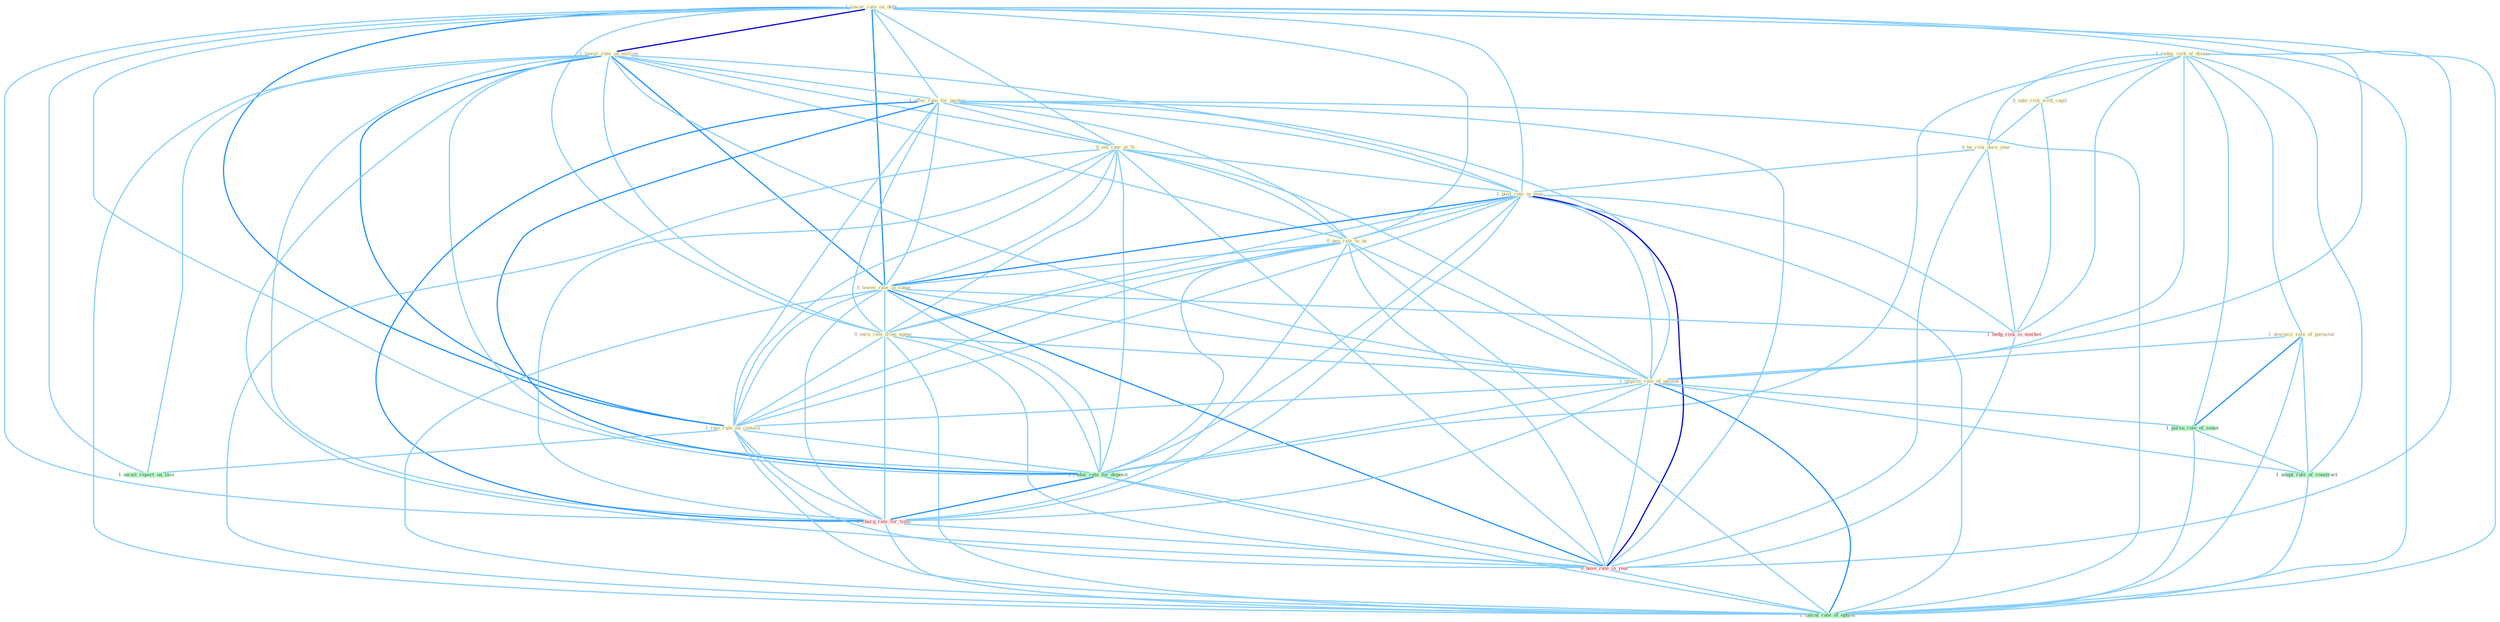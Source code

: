 Graph G{ 
    node
    [shape=polygon,style=filled,width=.5,height=.06,color="#BDFCC9",fixedsize=true,fontsize=4,
    fontcolor="#2f4f4f"];
    {node
    [color="#ffffe0", fontcolor="#8b7d6b"] "1_lower_rate_on_debt " "1_reduc_risk_of_diseas " "0_take_risk_with_capit " "0_be_risk_dure_year " "1_downsiz_role_of_parastat " "1_lower_rate_on_million " "1_offer_rate_for_packag " "0_set_rate_at_% " "1_post_rate_in_year " "0_peg_rate_to_us " "0_lower_rate_in_come " "0_earn_rate_from_agenc " "1_improv_rate_of_patient " "1_rais_rate_on_contain "}
{node [color="#fff0f5", fontcolor="#b22222"] "0_charg_rate_for_time " "1_hedg_risk_in_market " "0_have_rate_in_year "}
edge [color="#B0E2FF"];

	"1_lower_rate_on_debt " -- "1_lower_rate_on_million " [w="3", color="#0000cd" , len=0.6];
	"1_lower_rate_on_debt " -- "1_offer_rate_for_packag " [w="1", color="#87cefa" ];
	"1_lower_rate_on_debt " -- "0_set_rate_at_% " [w="1", color="#87cefa" ];
	"1_lower_rate_on_debt " -- "1_post_rate_in_year " [w="1", color="#87cefa" ];
	"1_lower_rate_on_debt " -- "0_peg_rate_to_us " [w="1", color="#87cefa" ];
	"1_lower_rate_on_debt " -- "0_lower_rate_in_come " [w="2", color="#1e90ff" , len=0.8];
	"1_lower_rate_on_debt " -- "0_earn_rate_from_agenc " [w="1", color="#87cefa" ];
	"1_lower_rate_on_debt " -- "1_improv_rate_of_patient " [w="1", color="#87cefa" ];
	"1_lower_rate_on_debt " -- "1_rais_rate_on_contain " [w="2", color="#1e90ff" , len=0.8];
	"1_lower_rate_on_debt " -- "1_await_report_on_loss " [w="1", color="#87cefa" ];
	"1_lower_rate_on_debt " -- "1_reduc_rate_for_deposit " [w="1", color="#87cefa" ];
	"1_lower_rate_on_debt " -- "0_charg_rate_for_time " [w="1", color="#87cefa" ];
	"1_lower_rate_on_debt " -- "0_have_rate_in_year " [w="1", color="#87cefa" ];
	"1_lower_rate_on_debt " -- "1_calcul_rate_of_option " [w="1", color="#87cefa" ];
	"1_reduc_risk_of_diseas " -- "0_take_risk_with_capit " [w="1", color="#87cefa" ];
	"1_reduc_risk_of_diseas " -- "0_be_risk_dure_year " [w="1", color="#87cefa" ];
	"1_reduc_risk_of_diseas " -- "1_downsiz_role_of_parastat " [w="1", color="#87cefa" ];
	"1_reduc_risk_of_diseas " -- "1_improv_rate_of_patient " [w="1", color="#87cefa" ];
	"1_reduc_risk_of_diseas " -- "1_pursu_role_of_senat " [w="1", color="#87cefa" ];
	"1_reduc_risk_of_diseas " -- "1_reduc_rate_for_deposit " [w="1", color="#87cefa" ];
	"1_reduc_risk_of_diseas " -- "1_adopt_rule_of_construct " [w="1", color="#87cefa" ];
	"1_reduc_risk_of_diseas " -- "1_hedg_risk_in_market " [w="1", color="#87cefa" ];
	"1_reduc_risk_of_diseas " -- "1_calcul_rate_of_option " [w="1", color="#87cefa" ];
	"0_take_risk_with_capit " -- "0_be_risk_dure_year " [w="1", color="#87cefa" ];
	"0_take_risk_with_capit " -- "1_hedg_risk_in_market " [w="1", color="#87cefa" ];
	"0_be_risk_dure_year " -- "1_post_rate_in_year " [w="1", color="#87cefa" ];
	"0_be_risk_dure_year " -- "1_hedg_risk_in_market " [w="1", color="#87cefa" ];
	"0_be_risk_dure_year " -- "0_have_rate_in_year " [w="1", color="#87cefa" ];
	"1_downsiz_role_of_parastat " -- "1_improv_rate_of_patient " [w="1", color="#87cefa" ];
	"1_downsiz_role_of_parastat " -- "1_pursu_role_of_senat " [w="2", color="#1e90ff" , len=0.8];
	"1_downsiz_role_of_parastat " -- "1_adopt_rule_of_construct " [w="1", color="#87cefa" ];
	"1_downsiz_role_of_parastat " -- "1_calcul_rate_of_option " [w="1", color="#87cefa" ];
	"1_lower_rate_on_million " -- "1_offer_rate_for_packag " [w="1", color="#87cefa" ];
	"1_lower_rate_on_million " -- "0_set_rate_at_% " [w="1", color="#87cefa" ];
	"1_lower_rate_on_million " -- "1_post_rate_in_year " [w="1", color="#87cefa" ];
	"1_lower_rate_on_million " -- "0_peg_rate_to_us " [w="1", color="#87cefa" ];
	"1_lower_rate_on_million " -- "0_lower_rate_in_come " [w="2", color="#1e90ff" , len=0.8];
	"1_lower_rate_on_million " -- "0_earn_rate_from_agenc " [w="1", color="#87cefa" ];
	"1_lower_rate_on_million " -- "1_improv_rate_of_patient " [w="1", color="#87cefa" ];
	"1_lower_rate_on_million " -- "1_rais_rate_on_contain " [w="2", color="#1e90ff" , len=0.8];
	"1_lower_rate_on_million " -- "1_await_report_on_loss " [w="1", color="#87cefa" ];
	"1_lower_rate_on_million " -- "1_reduc_rate_for_deposit " [w="1", color="#87cefa" ];
	"1_lower_rate_on_million " -- "0_charg_rate_for_time " [w="1", color="#87cefa" ];
	"1_lower_rate_on_million " -- "0_have_rate_in_year " [w="1", color="#87cefa" ];
	"1_lower_rate_on_million " -- "1_calcul_rate_of_option " [w="1", color="#87cefa" ];
	"1_offer_rate_for_packag " -- "0_set_rate_at_% " [w="1", color="#87cefa" ];
	"1_offer_rate_for_packag " -- "1_post_rate_in_year " [w="1", color="#87cefa" ];
	"1_offer_rate_for_packag " -- "0_peg_rate_to_us " [w="1", color="#87cefa" ];
	"1_offer_rate_for_packag " -- "0_lower_rate_in_come " [w="1", color="#87cefa" ];
	"1_offer_rate_for_packag " -- "0_earn_rate_from_agenc " [w="1", color="#87cefa" ];
	"1_offer_rate_for_packag " -- "1_improv_rate_of_patient " [w="1", color="#87cefa" ];
	"1_offer_rate_for_packag " -- "1_rais_rate_on_contain " [w="1", color="#87cefa" ];
	"1_offer_rate_for_packag " -- "1_reduc_rate_for_deposit " [w="2", color="#1e90ff" , len=0.8];
	"1_offer_rate_for_packag " -- "0_charg_rate_for_time " [w="2", color="#1e90ff" , len=0.8];
	"1_offer_rate_for_packag " -- "0_have_rate_in_year " [w="1", color="#87cefa" ];
	"1_offer_rate_for_packag " -- "1_calcul_rate_of_option " [w="1", color="#87cefa" ];
	"0_set_rate_at_% " -- "1_post_rate_in_year " [w="1", color="#87cefa" ];
	"0_set_rate_at_% " -- "0_peg_rate_to_us " [w="1", color="#87cefa" ];
	"0_set_rate_at_% " -- "0_lower_rate_in_come " [w="1", color="#87cefa" ];
	"0_set_rate_at_% " -- "0_earn_rate_from_agenc " [w="1", color="#87cefa" ];
	"0_set_rate_at_% " -- "1_improv_rate_of_patient " [w="1", color="#87cefa" ];
	"0_set_rate_at_% " -- "1_rais_rate_on_contain " [w="1", color="#87cefa" ];
	"0_set_rate_at_% " -- "1_reduc_rate_for_deposit " [w="1", color="#87cefa" ];
	"0_set_rate_at_% " -- "0_charg_rate_for_time " [w="1", color="#87cefa" ];
	"0_set_rate_at_% " -- "0_have_rate_in_year " [w="1", color="#87cefa" ];
	"0_set_rate_at_% " -- "1_calcul_rate_of_option " [w="1", color="#87cefa" ];
	"1_post_rate_in_year " -- "0_peg_rate_to_us " [w="1", color="#87cefa" ];
	"1_post_rate_in_year " -- "0_lower_rate_in_come " [w="2", color="#1e90ff" , len=0.8];
	"1_post_rate_in_year " -- "0_earn_rate_from_agenc " [w="1", color="#87cefa" ];
	"1_post_rate_in_year " -- "1_improv_rate_of_patient " [w="1", color="#87cefa" ];
	"1_post_rate_in_year " -- "1_rais_rate_on_contain " [w="1", color="#87cefa" ];
	"1_post_rate_in_year " -- "1_reduc_rate_for_deposit " [w="1", color="#87cefa" ];
	"1_post_rate_in_year " -- "0_charg_rate_for_time " [w="1", color="#87cefa" ];
	"1_post_rate_in_year " -- "1_hedg_risk_in_market " [w="1", color="#87cefa" ];
	"1_post_rate_in_year " -- "0_have_rate_in_year " [w="3", color="#0000cd" , len=0.6];
	"1_post_rate_in_year " -- "1_calcul_rate_of_option " [w="1", color="#87cefa" ];
	"0_peg_rate_to_us " -- "0_lower_rate_in_come " [w="1", color="#87cefa" ];
	"0_peg_rate_to_us " -- "0_earn_rate_from_agenc " [w="1", color="#87cefa" ];
	"0_peg_rate_to_us " -- "1_improv_rate_of_patient " [w="1", color="#87cefa" ];
	"0_peg_rate_to_us " -- "1_rais_rate_on_contain " [w="1", color="#87cefa" ];
	"0_peg_rate_to_us " -- "1_reduc_rate_for_deposit " [w="1", color="#87cefa" ];
	"0_peg_rate_to_us " -- "0_charg_rate_for_time " [w="1", color="#87cefa" ];
	"0_peg_rate_to_us " -- "0_have_rate_in_year " [w="1", color="#87cefa" ];
	"0_peg_rate_to_us " -- "1_calcul_rate_of_option " [w="1", color="#87cefa" ];
	"0_lower_rate_in_come " -- "0_earn_rate_from_agenc " [w="1", color="#87cefa" ];
	"0_lower_rate_in_come " -- "1_improv_rate_of_patient " [w="1", color="#87cefa" ];
	"0_lower_rate_in_come " -- "1_rais_rate_on_contain " [w="1", color="#87cefa" ];
	"0_lower_rate_in_come " -- "1_reduc_rate_for_deposit " [w="1", color="#87cefa" ];
	"0_lower_rate_in_come " -- "0_charg_rate_for_time " [w="1", color="#87cefa" ];
	"0_lower_rate_in_come " -- "1_hedg_risk_in_market " [w="1", color="#87cefa" ];
	"0_lower_rate_in_come " -- "0_have_rate_in_year " [w="2", color="#1e90ff" , len=0.8];
	"0_lower_rate_in_come " -- "1_calcul_rate_of_option " [w="1", color="#87cefa" ];
	"0_earn_rate_from_agenc " -- "1_improv_rate_of_patient " [w="1", color="#87cefa" ];
	"0_earn_rate_from_agenc " -- "1_rais_rate_on_contain " [w="1", color="#87cefa" ];
	"0_earn_rate_from_agenc " -- "1_reduc_rate_for_deposit " [w="1", color="#87cefa" ];
	"0_earn_rate_from_agenc " -- "0_charg_rate_for_time " [w="1", color="#87cefa" ];
	"0_earn_rate_from_agenc " -- "0_have_rate_in_year " [w="1", color="#87cefa" ];
	"0_earn_rate_from_agenc " -- "1_calcul_rate_of_option " [w="1", color="#87cefa" ];
	"1_improv_rate_of_patient " -- "1_rais_rate_on_contain " [w="1", color="#87cefa" ];
	"1_improv_rate_of_patient " -- "1_pursu_role_of_senat " [w="1", color="#87cefa" ];
	"1_improv_rate_of_patient " -- "1_reduc_rate_for_deposit " [w="1", color="#87cefa" ];
	"1_improv_rate_of_patient " -- "0_charg_rate_for_time " [w="1", color="#87cefa" ];
	"1_improv_rate_of_patient " -- "1_adopt_rule_of_construct " [w="1", color="#87cefa" ];
	"1_improv_rate_of_patient " -- "0_have_rate_in_year " [w="1", color="#87cefa" ];
	"1_improv_rate_of_patient " -- "1_calcul_rate_of_option " [w="2", color="#1e90ff" , len=0.8];
	"1_rais_rate_on_contain " -- "1_await_report_on_loss " [w="1", color="#87cefa" ];
	"1_rais_rate_on_contain " -- "1_reduc_rate_for_deposit " [w="1", color="#87cefa" ];
	"1_rais_rate_on_contain " -- "0_charg_rate_for_time " [w="1", color="#87cefa" ];
	"1_rais_rate_on_contain " -- "0_have_rate_in_year " [w="1", color="#87cefa" ];
	"1_rais_rate_on_contain " -- "1_calcul_rate_of_option " [w="1", color="#87cefa" ];
	"1_pursu_role_of_senat " -- "1_adopt_rule_of_construct " [w="1", color="#87cefa" ];
	"1_pursu_role_of_senat " -- "1_calcul_rate_of_option " [w="1", color="#87cefa" ];
	"1_reduc_rate_for_deposit " -- "0_charg_rate_for_time " [w="2", color="#1e90ff" , len=0.8];
	"1_reduc_rate_for_deposit " -- "0_have_rate_in_year " [w="1", color="#87cefa" ];
	"1_reduc_rate_for_deposit " -- "1_calcul_rate_of_option " [w="1", color="#87cefa" ];
	"0_charg_rate_for_time " -- "0_have_rate_in_year " [w="1", color="#87cefa" ];
	"0_charg_rate_for_time " -- "1_calcul_rate_of_option " [w="1", color="#87cefa" ];
	"1_adopt_rule_of_construct " -- "1_calcul_rate_of_option " [w="1", color="#87cefa" ];
	"1_hedg_risk_in_market " -- "0_have_rate_in_year " [w="1", color="#87cefa" ];
	"0_have_rate_in_year " -- "1_calcul_rate_of_option " [w="1", color="#87cefa" ];
}